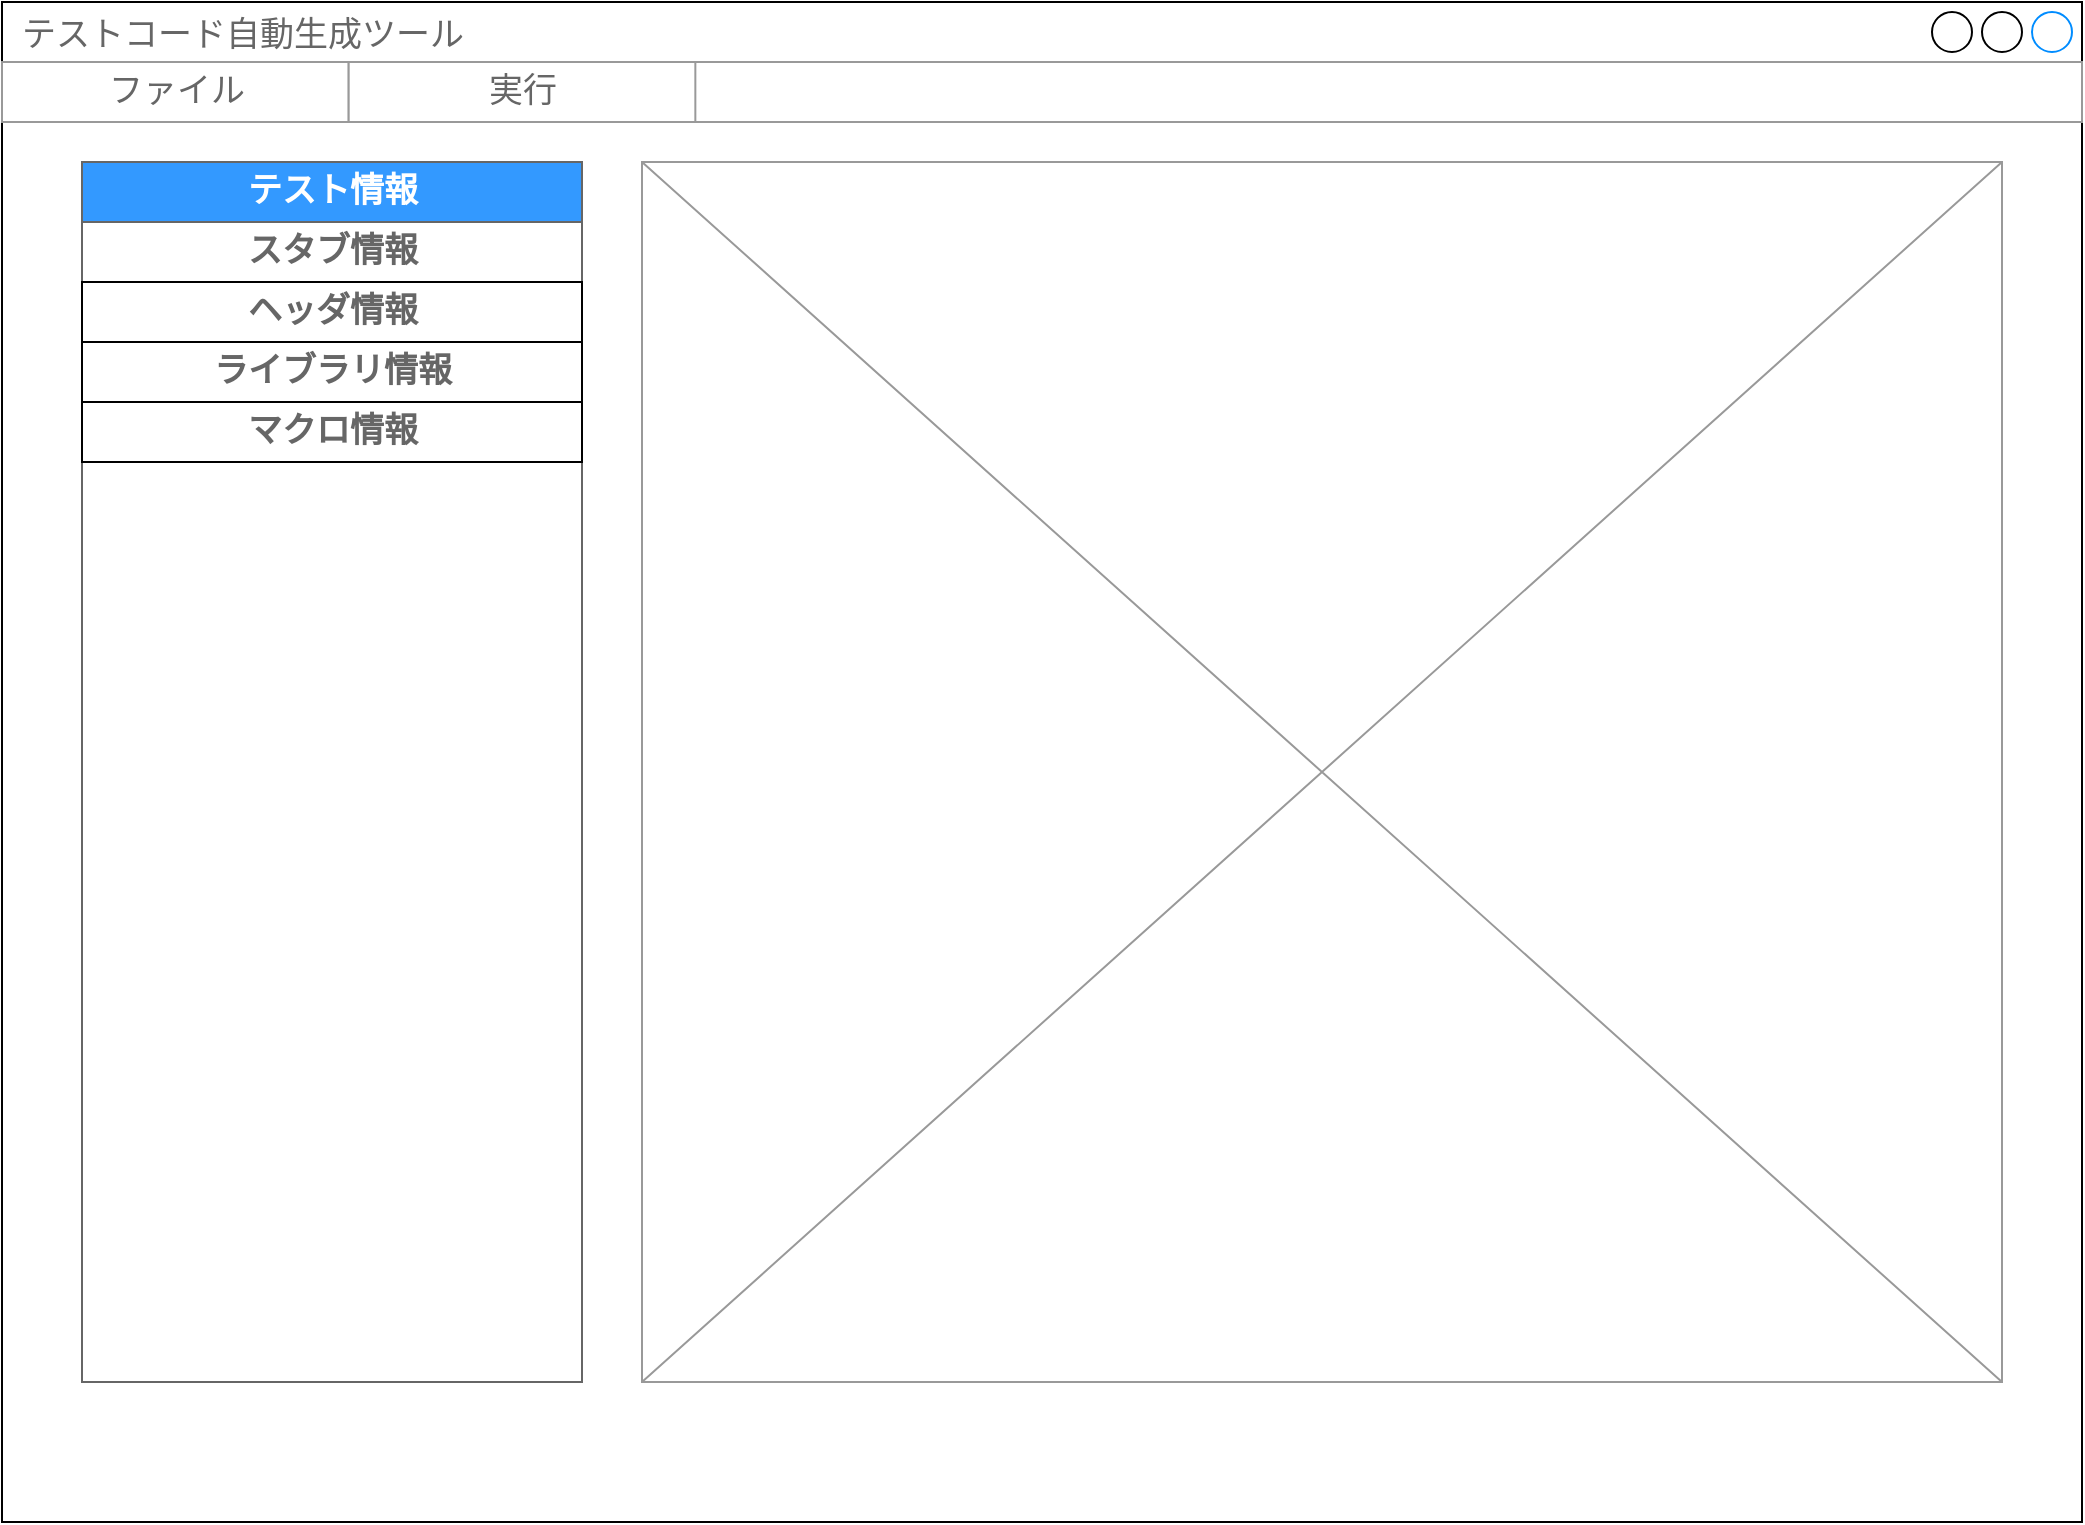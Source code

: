 <mxfile version="12.4.2" type="device" pages="6"><diagram name="基本画面構成" id="03018318-947c-dd8e-b7a3-06fadd420f32"><mxGraphModel dx="1422" dy="862" grid="1" gridSize="10" guides="1" tooltips="1" connect="1" arrows="1" fold="1" page="1" pageScale="1" pageWidth="1100" pageHeight="850" background="#ffffff" math="0" shadow="0"><root><mxCell id="0"/><mxCell id="1" parent="0"/><mxCell id="9hwru-9en4UcPgaP0JlD-1" value="テストコード自動生成ツール" style="strokeWidth=1;shadow=0;dashed=0;align=center;html=1;shape=mxgraph.mockup.containers.window;align=left;verticalAlign=top;spacingLeft=8;strokeColor2=#008cff;strokeColor3=#c4c4c4;fontColor=#666666;mainText=;fontSize=17;labelBackgroundColor=none;" parent="1" vertex="1"><mxGeometry x="40" y="40" width="1040" height="760" as="geometry"/></mxCell><mxCell id="9hwru-9en4UcPgaP0JlD-2" value="" style="strokeWidth=1;shadow=0;dashed=0;align=center;html=1;shape=mxgraph.mockup.containers.rrect;rSize=0;strokeColor=#666666;" parent="1" vertex="1"><mxGeometry x="80" y="120" width="250" height="610" as="geometry"/></mxCell><mxCell id="9hwru-9en4UcPgaP0JlD-3" value="テスト情報" style="strokeColor=inherit;fillColor=#3399FF;gradientColor=none;strokeWidth=1;shadow=0;dashed=0;align=center;html=1;shape=mxgraph.mockup.containers.rrect;rSize=0;fontSize=17;fontColor=#FFFFFF;fontStyle=1;resizeWidth=1;" parent="9hwru-9en4UcPgaP0JlD-2" vertex="1"><mxGeometry width="250" height="30" relative="1" as="geometry"/></mxCell><mxCell id="9hwru-9en4UcPgaP0JlD-4" value="スタブ情報" style="strokeColor=inherit;fillColor=inherit;gradientColor=inherit;strokeWidth=1;shadow=0;dashed=0;align=center;html=1;shape=mxgraph.mockup.containers.rrect;rSize=0;fontSize=17;fontColor=#666666;fontStyle=1;resizeWidth=1;" parent="9hwru-9en4UcPgaP0JlD-2" vertex="1"><mxGeometry width="250" height="30" relative="1" as="geometry"><mxPoint y="30" as="offset"/></mxGeometry></mxCell><mxCell id="9hwru-9en4UcPgaP0JlD-5" value="ヘッダ情報" style="strokeWidth=1;shadow=0;dashed=0;align=center;html=1;shape=mxgraph.mockup.containers.rrect;rSize=0;fontSize=17;fontColor=#666666;fontStyle=1;fillColor=#FFFFFF;strokeColor=#000000;resizeWidth=1;gradientColor=#ffffff;" parent="9hwru-9en4UcPgaP0JlD-2" vertex="1"><mxGeometry width="250" height="30" relative="1" as="geometry"><mxPoint y="60" as="offset"/></mxGeometry></mxCell><mxCell id="y5yFTSg9JEZbx3OpITRd-5" value="ライブラリ情報" style="rounded=0;html=1;fontSize=17;fontColor=#666666;fontStyle=1" parent="9hwru-9en4UcPgaP0JlD-2" vertex="1"><mxGeometry y="90" width="250" height="30" as="geometry"/></mxCell><mxCell id="y5yFTSg9JEZbx3OpITRd-11" value="マクロ情報" style="rounded=0;html=1;fontSize=17;fontColor=#666666;fontStyle=1" parent="9hwru-9en4UcPgaP0JlD-2" vertex="1"><mxGeometry y="120" width="250" height="30" as="geometry"/></mxCell><mxCell id="9hwru-9en4UcPgaP0JlD-7" value="" style="verticalLabelPosition=bottom;shadow=0;dashed=0;align=center;html=1;verticalAlign=top;strokeWidth=1;shape=mxgraph.mockup.graphics.simpleIcon;strokeColor=#999999;" parent="1" vertex="1"><mxGeometry x="360" y="120" width="680" height="610" as="geometry"/></mxCell><mxCell id="_d0EkSeOCeILaIV-UWA6-1" value="" style="strokeWidth=1;shadow=0;dashed=0;align=center;html=1;shape=mxgraph.mockup.forms.rrect;rSize=0;strokeColor=#999999;" parent="1" vertex="1"><mxGeometry x="40" y="70" width="1040" height="30" as="geometry"/></mxCell><mxCell id="_d0EkSeOCeILaIV-UWA6-2" value="ファイル" style="strokeColor=inherit;fillColor=inherit;gradientColor=inherit;strokeWidth=1;shadow=0;dashed=0;align=center;html=1;shape=mxgraph.mockup.forms.rrect;rSize=0;fontSize=17;fontColor=#666666;" parent="_d0EkSeOCeILaIV-UWA6-1" vertex="1"><mxGeometry width="173.333" height="30" as="geometry"/></mxCell><mxCell id="_d0EkSeOCeILaIV-UWA6-3" value="実行" style="strokeColor=inherit;fillColor=inherit;gradientColor=inherit;strokeWidth=1;shadow=0;dashed=0;align=center;html=1;shape=mxgraph.mockup.forms.rrect;rSize=0;fontSize=17;fontColor=#666666;" parent="_d0EkSeOCeILaIV-UWA6-1" vertex="1"><mxGeometry x="173.337" width="173.333" height="30" as="geometry"/></mxCell></root></mxGraphModel></diagram><diagram name="テスト情報" id="dpCbRO_Q3HK7U3uG6DJw"><mxGraphModel dx="1422" dy="862" grid="1" gridSize="10" guides="1" tooltips="1" connect="1" arrows="1" fold="1" page="1" pageScale="1" pageWidth="1100" pageHeight="850" background="#ffffff" math="0" shadow="0"><root><mxCell id="grV2KH77sPc5Wq6j4LQy-0"/><mxCell id="grV2KH77sPc5Wq6j4LQy-1" parent="grV2KH77sPc5Wq6j4LQy-0"/><mxCell id="grV2KH77sPc5Wq6j4LQy-2" value="テストコード自動生成ツール" style="strokeWidth=1;shadow=0;dashed=0;align=center;html=1;shape=mxgraph.mockup.containers.window;align=left;verticalAlign=top;spacingLeft=8;strokeColor2=#008cff;strokeColor3=#c4c4c4;fontColor=#666666;mainText=;fontSize=17;labelBackgroundColor=none;" parent="grV2KH77sPc5Wq6j4LQy-1" vertex="1"><mxGeometry x="40" y="40" width="1040" height="760" as="geometry"/></mxCell><mxCell id="grV2KH77sPc5Wq6j4LQy-12" value="" style="rounded=0;whiteSpace=wrap;html=1;strokeColor=#000000;fillColor=#FFFFFF;gradientColor=#ffffff;fontColor=#666666;" parent="grV2KH77sPc5Wq6j4LQy-1" vertex="1"><mxGeometry x="360" y="120" width="690" height="610" as="geometry"/></mxCell><mxCell id="grV2KH77sPc5Wq6j4LQy-13" value="入力(テスト定義ファイル)：" style="text;html=1;strokeColor=none;fillColor=none;align=left;verticalAlign=middle;whiteSpace=wrap;rounded=0;fontColor=#666666;spacingLeft=10;" parent="grV2KH77sPc5Wq6j4LQy-1" vertex="1"><mxGeometry x="360" y="120" width="690" height="40" as="geometry"/></mxCell><mxCell id="grV2KH77sPc5Wq6j4LQy-14" value="Line 1" style="strokeWidth=1;shadow=0;dashed=0;align=center;html=1;shape=mxgraph.mockup.text.textBox;fontColor=#666666;align=left;fontSize=17;spacingLeft=4;spacingTop=-3;strokeColor=#666666;mainText=;fillColor=#FFFFFF;gradientColor=#ffffff;verticalAlign=middle;" parent="grV2KH77sPc5Wq6j4LQy-1" vertex="1"><mxGeometry x="370" y="160" width="635" height="30" as="geometry"/></mxCell><mxCell id="grV2KH77sPc5Wq6j4LQy-16" value="出力ファイル：" style="text;html=1;strokeColor=none;fillColor=none;align=left;verticalAlign=middle;whiteSpace=wrap;rounded=0;fontColor=#666666;spacingLeft=10;" parent="grV2KH77sPc5Wq6j4LQy-1" vertex="1"><mxGeometry x="360" y="190" width="690" height="40" as="geometry"/></mxCell><mxCell id="grV2KH77sPc5Wq6j4LQy-17" value="Line 1" style="strokeWidth=1;shadow=0;dashed=0;align=center;html=1;shape=mxgraph.mockup.text.textBox;fontColor=#666666;align=left;fontSize=17;spacingLeft=4;spacingTop=-3;strokeColor=#666666;mainText=;fillColor=#FFFFFF;gradientColor=#ffffff;verticalAlign=middle;" parent="grV2KH77sPc5Wq6j4LQy-1" vertex="1"><mxGeometry x="370" y="230" width="635" height="30" as="geometry"/></mxCell><mxCell id="sqTs93BHz3WHbi5huzq--0" value="" style="strokeWidth=1;shadow=0;dashed=0;align=center;html=1;shape=mxgraph.mockup.forms.rrect;rSize=0;strokeColor=#999999;" parent="grV2KH77sPc5Wq6j4LQy-1" vertex="1"><mxGeometry x="40" y="70" width="1040" height="30" as="geometry"/></mxCell><mxCell id="sqTs93BHz3WHbi5huzq--1" value="ファイル" style="strokeColor=inherit;fillColor=inherit;gradientColor=inherit;strokeWidth=1;shadow=0;dashed=0;align=center;html=1;shape=mxgraph.mockup.forms.rrect;rSize=0;fontSize=17;fontColor=#666666;" parent="sqTs93BHz3WHbi5huzq--0" vertex="1"><mxGeometry width="173.333" height="30" as="geometry"/></mxCell><mxCell id="sqTs93BHz3WHbi5huzq--2" value="実行" style="strokeColor=inherit;fillColor=inherit;gradientColor=inherit;strokeWidth=1;shadow=0;dashed=0;align=center;html=1;shape=mxgraph.mockup.forms.rrect;rSize=0;fontSize=17;fontColor=#666666;" parent="sqTs93BHz3WHbi5huzq--0" vertex="1"><mxGeometry x="173.337" width="173.333" height="30" as="geometry"/></mxCell><mxCell id="wxHCtYgKQq3ZhYlfMg-A-0" value="" style="strokeWidth=1;shadow=0;dashed=0;align=center;html=1;shape=mxgraph.mockup.containers.rrect;rSize=0;strokeColor=#666666;fontColor=#FFFFFF;" vertex="1" parent="grV2KH77sPc5Wq6j4LQy-1"><mxGeometry x="80" y="120" width="250" height="610" as="geometry"/></mxCell><mxCell id="wxHCtYgKQq3ZhYlfMg-A-1" value="テスト情報" style="strokeColor=inherit;fillColor=#3399FF;gradientColor=none;strokeWidth=1;shadow=0;dashed=0;align=center;html=1;shape=mxgraph.mockup.containers.rrect;rSize=0;fontSize=17;fontColor=#666666;fontStyle=1;resizeWidth=1;" vertex="1" parent="wxHCtYgKQq3ZhYlfMg-A-0"><mxGeometry width="250" height="30" relative="1" as="geometry"/></mxCell><mxCell id="wxHCtYgKQq3ZhYlfMg-A-2" value="スタブ情報" style="strokeColor=inherit;fillColor=none;gradientColor=inherit;strokeWidth=1;shadow=0;dashed=0;align=center;html=1;shape=mxgraph.mockup.containers.rrect;rSize=0;fontSize=17;fontColor=#666666;fontStyle=1;resizeWidth=1;" vertex="1" parent="wxHCtYgKQq3ZhYlfMg-A-0"><mxGeometry width="250" height="30" relative="1" as="geometry"><mxPoint y="30" as="offset"/></mxGeometry></mxCell><mxCell id="wxHCtYgKQq3ZhYlfMg-A-3" value="ヘッダ情報" style="strokeWidth=1;shadow=0;dashed=0;align=center;html=1;shape=mxgraph.mockup.containers.rrect;rSize=0;fontSize=17;fontColor=#666666;fontStyle=1;fillColor=#FFFFFF;strokeColor=#000000;resizeWidth=1;gradientColor=#ffffff;" vertex="1" parent="wxHCtYgKQq3ZhYlfMg-A-0"><mxGeometry width="250" height="30" relative="1" as="geometry"><mxPoint y="60" as="offset"/></mxGeometry></mxCell><mxCell id="wxHCtYgKQq3ZhYlfMg-A-4" value="ライブラリ情報" style="rounded=0;html=1;fontSize=17;fontColor=#666666;fontStyle=1" vertex="1" parent="wxHCtYgKQq3ZhYlfMg-A-0"><mxGeometry y="90" width="250" height="30" as="geometry"/></mxCell><mxCell id="wxHCtYgKQq3ZhYlfMg-A-5" value="マクロ情報" style="rounded=0;html=1;fontSize=17;fontColor=#666666;fontStyle=1" vertex="1" parent="wxHCtYgKQq3ZhYlfMg-A-0"><mxGeometry y="120" width="250" height="30" as="geometry"/></mxCell></root></mxGraphModel></diagram><diagram name="スタブ情報" id="4IOG25D9VPpVY6j1-vUD"><mxGraphModel dx="1422" dy="862" grid="1" gridSize="10" guides="1" tooltips="1" connect="1" arrows="1" fold="1" page="1" pageScale="1" pageWidth="1100" pageHeight="850" background="#ffffff" math="0" shadow="0"><root><mxCell id="AW5n6xgXQ_izR3B869sL-0"/><mxCell id="AW5n6xgXQ_izR3B869sL-1" parent="AW5n6xgXQ_izR3B869sL-0"/><mxCell id="AW5n6xgXQ_izR3B869sL-2" value="テストコード自動生成ツール" style="strokeWidth=1;shadow=0;dashed=0;align=center;html=1;shape=mxgraph.mockup.containers.window;align=left;verticalAlign=top;spacingLeft=8;strokeColor2=#008cff;strokeColor3=#c4c4c4;fontColor=#666666;mainText=;fontSize=17;labelBackgroundColor=none;" parent="AW5n6xgXQ_izR3B869sL-1" vertex="1"><mxGeometry x="40" y="40" width="1040" height="760" as="geometry"/></mxCell><mxCell id="J2Of4-h976m-gpY96LYn-0" value="" style="rounded=0;whiteSpace=wrap;html=1;strokeColor=#000000;fillColor=#FFFFFF;gradientColor=#ffffff;fontColor=#666666;" parent="AW5n6xgXQ_izR3B869sL-1" vertex="1"><mxGeometry x="360" y="120" width="690" height="610" as="geometry"/></mxCell><mxCell id="J2Of4-h976m-gpY96LYn-1" value="バッファサイズ１：" style="text;html=1;strokeColor=none;fillColor=none;align=left;verticalAlign=middle;whiteSpace=wrap;rounded=0;fontColor=#666666;spacingLeft=10;" parent="AW5n6xgXQ_izR3B869sL-1" vertex="1"><mxGeometry x="360" y="120" width="690" height="40" as="geometry"/></mxCell><mxCell id="J2Of4-h976m-gpY96LYn-2" value="&lt;table cellpadding=&quot;0&quot; cellspacing=&quot;0&quot; style=&quot;width:100%;height:100%;&quot;&gt;&lt;tr&gt;&lt;td style=&quot;width:85%&quot;&gt;100&lt;/td&gt;&lt;td style=&quot;width:15%&quot;&gt;&lt;/td&gt;&lt;/tr&gt;&lt;/table&gt;" style="strokeWidth=1;shadow=0;dashed=0;align=center;html=1;shape=mxgraph.mockup.forms.spinner;strokeColor=#999999;spinLayout=right;spinStyle=normal;adjStyle=triangle;fillColor=#aaddff;fontSize=17;fontColor=#666666;mainText=;html=1;overflow=fill;" parent="AW5n6xgXQ_izR3B869sL-1" vertex="1"><mxGeometry x="400" y="160" width="160" height="42" as="geometry"/></mxCell><mxCell id="J2Of4-h976m-gpY96LYn-4" value="バッファサイズ2：" style="text;html=1;strokeColor=none;fillColor=none;align=left;verticalAlign=middle;whiteSpace=wrap;rounded=0;fontColor=#666666;spacingLeft=10;" parent="AW5n6xgXQ_izR3B869sL-1" vertex="1"><mxGeometry x="360" y="202" width="690" height="40" as="geometry"/></mxCell><mxCell id="J2Of4-h976m-gpY96LYn-5" value="&lt;table cellpadding=&quot;0&quot; cellspacing=&quot;0&quot; style=&quot;width:100%;height:100%;&quot;&gt;&lt;tr&gt;&lt;td style=&quot;width:85%&quot;&gt;100&lt;/td&gt;&lt;td style=&quot;width:15%&quot;&gt;&lt;/td&gt;&lt;/tr&gt;&lt;/table&gt;" style="strokeWidth=1;shadow=0;dashed=0;align=center;html=1;shape=mxgraph.mockup.forms.spinner;strokeColor=#999999;spinLayout=right;spinStyle=normal;adjStyle=triangle;fillColor=#aaddff;fontSize=17;fontColor=#666666;mainText=;html=1;overflow=fill;" parent="AW5n6xgXQ_izR3B869sL-1" vertex="1"><mxGeometry x="400" y="242" width="160" height="42" as="geometry"/></mxCell><mxCell id="Mf6vwOzKavBPn4hQ-oSU-3" value="" style="strokeWidth=1;shadow=0;dashed=0;align=center;html=1;shape=mxgraph.mockup.forms.rrect;rSize=0;strokeColor=#999999;" parent="AW5n6xgXQ_izR3B869sL-1" vertex="1"><mxGeometry x="40" y="70" width="1040" height="30" as="geometry"/></mxCell><mxCell id="Mf6vwOzKavBPn4hQ-oSU-4" value="ファイル" style="strokeColor=inherit;fillColor=inherit;gradientColor=inherit;strokeWidth=1;shadow=0;dashed=0;align=center;html=1;shape=mxgraph.mockup.forms.rrect;rSize=0;fontSize=17;fontColor=#666666;" parent="Mf6vwOzKavBPn4hQ-oSU-3" vertex="1"><mxGeometry width="173.333" height="30" as="geometry"/></mxCell><mxCell id="Mf6vwOzKavBPn4hQ-oSU-5" value="実行" style="strokeColor=inherit;fillColor=inherit;gradientColor=inherit;strokeWidth=1;shadow=0;dashed=0;align=center;html=1;shape=mxgraph.mockup.forms.rrect;rSize=0;fontSize=17;fontColor=#666666;" parent="Mf6vwOzKavBPn4hQ-oSU-3" vertex="1"><mxGeometry x="173.337" width="173.333" height="30" as="geometry"/></mxCell><mxCell id="aFeP-QTtbjjAXM3kBkoB-0" value="" style="strokeWidth=1;shadow=0;dashed=0;align=center;html=1;shape=mxgraph.mockup.containers.rrect;rSize=0;strokeColor=#666666;" vertex="1" parent="AW5n6xgXQ_izR3B869sL-1"><mxGeometry x="80" y="120" width="250" height="610" as="geometry"/></mxCell><mxCell id="aFeP-QTtbjjAXM3kBkoB-1" value="テスト情報" style="strokeColor=inherit;fillColor=#FFFFFF;gradientColor=none;strokeWidth=1;shadow=0;dashed=0;align=center;html=1;shape=mxgraph.mockup.containers.rrect;rSize=0;fontSize=17;fontColor=#666666;fontStyle=1;resizeWidth=1;" vertex="1" parent="aFeP-QTtbjjAXM3kBkoB-0"><mxGeometry width="250" height="30" relative="1" as="geometry"/></mxCell><mxCell id="aFeP-QTtbjjAXM3kBkoB-2" value="スタブ情報" style="strokeColor=inherit;fillColor=#3399FF;gradientColor=inherit;strokeWidth=1;shadow=0;dashed=0;align=center;html=1;shape=mxgraph.mockup.containers.rrect;rSize=0;fontSize=17;fontColor=#FFFFFF;fontStyle=1;resizeWidth=1;" vertex="1" parent="aFeP-QTtbjjAXM3kBkoB-0"><mxGeometry width="250" height="30" relative="1" as="geometry"><mxPoint y="30" as="offset"/></mxGeometry></mxCell><mxCell id="aFeP-QTtbjjAXM3kBkoB-3" value="ヘッダ情報" style="strokeWidth=1;shadow=0;dashed=0;align=center;html=1;shape=mxgraph.mockup.containers.rrect;rSize=0;fontSize=17;fontColor=#666666;fontStyle=1;fillColor=#FFFFFF;strokeColor=#000000;resizeWidth=1;gradientColor=none;" vertex="1" parent="aFeP-QTtbjjAXM3kBkoB-0"><mxGeometry width="250" height="30" relative="1" as="geometry"><mxPoint y="60" as="offset"/></mxGeometry></mxCell><mxCell id="aFeP-QTtbjjAXM3kBkoB-4" value="ライブラリ情報" style="rounded=0;html=1;fontSize=17;fontColor=#666666;fontStyle=1" vertex="1" parent="aFeP-QTtbjjAXM3kBkoB-0"><mxGeometry y="90" width="250" height="30" as="geometry"/></mxCell><mxCell id="aFeP-QTtbjjAXM3kBkoB-5" value="マクロ情報" style="rounded=0;html=1;fontSize=17;fontColor=#666666;fontStyle=1" vertex="1" parent="aFeP-QTtbjjAXM3kBkoB-0"><mxGeometry y="120" width="250" height="30" as="geometry"/></mxCell></root></mxGraphModel></diagram><diagram name="ヘッダ情報" id="fWGjToEqEA1YI7aHbc0_"><mxGraphModel dx="1422" dy="862" grid="1" gridSize="10" guides="1" tooltips="1" connect="1" arrows="1" fold="1" page="1" pageScale="1" pageWidth="1100" pageHeight="850" background="#ffffff" math="0" shadow="0"><root><mxCell id="FolmcVE4g_WhvU4OsLXf-0"/><mxCell id="FolmcVE4g_WhvU4OsLXf-1" parent="FolmcVE4g_WhvU4OsLXf-0"/><mxCell id="FolmcVE4g_WhvU4OsLXf-2" value="テストコード自動生成ツール" style="strokeWidth=1;shadow=0;dashed=0;align=center;html=1;shape=mxgraph.mockup.containers.window;align=left;verticalAlign=top;spacingLeft=8;strokeColor2=#008cff;strokeColor3=#c4c4c4;fontColor=#666666;mainText=;fontSize=17;labelBackgroundColor=none;" parent="FolmcVE4g_WhvU4OsLXf-1" vertex="1"><mxGeometry x="40" y="40" width="1040" height="760" as="geometry"/></mxCell><mxCell id="FolmcVE4g_WhvU4OsLXf-7" value="" style="strokeWidth=1;shadow=0;dashed=0;align=center;html=1;shape=mxgraph.mockup.forms.rrect;rSize=0;strokeColor=#999999;" parent="FolmcVE4g_WhvU4OsLXf-1" vertex="1"><mxGeometry x="40" y="70" width="1040" height="30" as="geometry"/></mxCell><mxCell id="FolmcVE4g_WhvU4OsLXf-8" value="ファイル" style="strokeColor=inherit;fillColor=inherit;gradientColor=inherit;strokeWidth=1;shadow=0;dashed=0;align=center;html=1;shape=mxgraph.mockup.forms.rrect;rSize=0;fontSize=17;fontColor=#666666;" parent="FolmcVE4g_WhvU4OsLXf-7" vertex="1"><mxGeometry width="173.333" height="30" as="geometry"/></mxCell><mxCell id="FolmcVE4g_WhvU4OsLXf-9" value="実行" style="strokeColor=inherit;fillColor=inherit;gradientColor=inherit;strokeWidth=1;shadow=0;dashed=0;align=center;html=1;shape=mxgraph.mockup.forms.rrect;rSize=0;fontSize=17;fontColor=#666666;" parent="FolmcVE4g_WhvU4OsLXf-7" vertex="1"><mxGeometry x="173.337" width="173.333" height="30" as="geometry"/></mxCell><mxCell id="FolmcVE4g_WhvU4OsLXf-10" value="" style="rounded=0;whiteSpace=wrap;html=1;strokeColor=#000000;fillColor=#FFFFFF;gradientColor=#ffffff;fontColor=#666666;" parent="FolmcVE4g_WhvU4OsLXf-1" vertex="1"><mxGeometry x="360" y="120" width="690" height="610" as="geometry"/></mxCell><mxCell id="FolmcVE4g_WhvU4OsLXf-11" value="標準ヘッダ：" style="text;html=1;strokeColor=none;fillColor=none;align=left;verticalAlign=middle;whiteSpace=wrap;rounded=0;fontColor=#666666;spacingLeft=10;" parent="FolmcVE4g_WhvU4OsLXf-1" vertex="1"><mxGeometry x="360" y="120" width="690" height="40" as="geometry"/></mxCell><mxCell id="FolmcVE4g_WhvU4OsLXf-13" value="ユーザヘッダ" style="text;html=1;strokeColor=none;fillColor=none;align=left;verticalAlign=middle;whiteSpace=wrap;rounded=0;fontColor=#666666;spacingLeft=10;" parent="FolmcVE4g_WhvU4OsLXf-1" vertex="1"><mxGeometry x="360" y="320" width="690" height="40" as="geometry"/></mxCell><mxCell id="FolmcVE4g_WhvU4OsLXf-15" value="" style="rounded=0;whiteSpace=wrap;html=1;strokeColor=#000000;fillColor=#FFFFFF;gradientColor=none;fontColor=#666666;align=left;" parent="FolmcVE4g_WhvU4OsLXf-1" vertex="1"><mxGeometry x="400" y="160" width="600" height="160" as="geometry"/></mxCell><mxCell id="FolmcVE4g_WhvU4OsLXf-16" value="" style="rounded=0;whiteSpace=wrap;html=1;strokeColor=#000000;fillColor=#FFFFFF;gradientColor=none;fontColor=#666666;align=left;" parent="FolmcVE4g_WhvU4OsLXf-1" vertex="1"><mxGeometry x="400" y="360" width="600" height="160" as="geometry"/></mxCell><mxCell id="UO1eo63-Pspc9xyttQ0N-0" value="インクルードディレクトリ" style="text;html=1;strokeColor=none;fillColor=none;align=left;verticalAlign=middle;whiteSpace=wrap;rounded=0;fontColor=#666666;spacingLeft=10;" parent="FolmcVE4g_WhvU4OsLXf-1" vertex="1"><mxGeometry x="365" y="520" width="690" height="40" as="geometry"/></mxCell><mxCell id="UO1eo63-Pspc9xyttQ0N-1" value="" style="rounded=0;whiteSpace=wrap;html=1;strokeColor=#000000;fillColor=#FFFFFF;gradientColor=none;fontColor=#666666;align=left;" parent="FolmcVE4g_WhvU4OsLXf-1" vertex="1"><mxGeometry x="400" y="560" width="600" height="160" as="geometry"/></mxCell><mxCell id="MLbu7PVZ9KmqcFI35WvK-0" value="" style="strokeWidth=1;shadow=0;dashed=0;align=center;html=1;shape=mxgraph.mockup.containers.rrect;rSize=0;strokeColor=#666666;" parent="FolmcVE4g_WhvU4OsLXf-1" vertex="1"><mxGeometry x="80" y="120" width="250" height="610" as="geometry"/></mxCell><mxCell id="MLbu7PVZ9KmqcFI35WvK-1" value="テスト情報" style="strokeColor=inherit;fillColor=#FFFFFF;gradientColor=none;strokeWidth=1;shadow=0;dashed=0;align=center;html=1;shape=mxgraph.mockup.containers.rrect;rSize=0;fontSize=17;fontColor=#666666;fontStyle=1;resizeWidth=1;" parent="MLbu7PVZ9KmqcFI35WvK-0" vertex="1"><mxGeometry width="250" height="30" relative="1" as="geometry"/></mxCell><mxCell id="MLbu7PVZ9KmqcFI35WvK-2" value="スタブ情報" style="strokeColor=inherit;fillColor=inherit;gradientColor=inherit;strokeWidth=1;shadow=0;dashed=0;align=center;html=1;shape=mxgraph.mockup.containers.rrect;rSize=0;fontSize=17;fontColor=#666666;fontStyle=1;resizeWidth=1;" parent="MLbu7PVZ9KmqcFI35WvK-0" vertex="1"><mxGeometry width="250" height="30" relative="1" as="geometry"><mxPoint y="30" as="offset"/></mxGeometry></mxCell><mxCell id="MLbu7PVZ9KmqcFI35WvK-3" value="ヘッダ情報" style="strokeWidth=1;shadow=0;dashed=0;align=center;html=1;shape=mxgraph.mockup.containers.rrect;rSize=0;fontSize=17;fontColor=#FFFFFF;fontStyle=1;fillColor=#3399FF;strokeColor=#000000;resizeWidth=1;gradientColor=none;" parent="MLbu7PVZ9KmqcFI35WvK-0" vertex="1"><mxGeometry width="250" height="30" relative="1" as="geometry"><mxPoint y="60" as="offset"/></mxGeometry></mxCell><mxCell id="MLbu7PVZ9KmqcFI35WvK-4" value="ライブラリ情報" style="rounded=0;html=1;fontSize=17;fontColor=#666666;fontStyle=1" parent="MLbu7PVZ9KmqcFI35WvK-0" vertex="1"><mxGeometry y="90" width="250" height="30" as="geometry"/></mxCell><mxCell id="MLbu7PVZ9KmqcFI35WvK-5" value="マクロ情報" style="rounded=0;html=1;fontSize=17;fontColor=#666666;fontStyle=1" parent="MLbu7PVZ9KmqcFI35WvK-0" vertex="1"><mxGeometry y="120" width="250" height="30" as="geometry"/></mxCell></root></mxGraphModel></diagram><diagram name="ライブラリ情報" id="fnNlXKbFB-y1KG1FZcIc"><mxGraphModel dx="1422" dy="862" grid="1" gridSize="10" guides="1" tooltips="1" connect="1" arrows="1" fold="1" page="1" pageScale="1" pageWidth="1100" pageHeight="850" background="#ffffff" math="0" shadow="0"><root><mxCell id="SyWiGET7o1NTAPiMwZJA-0"/><mxCell id="SyWiGET7o1NTAPiMwZJA-1" parent="SyWiGET7o1NTAPiMwZJA-0"/><mxCell id="SyWiGET7o1NTAPiMwZJA-2" value="テストコード自動生成ツール" style="strokeWidth=1;shadow=0;dashed=0;align=center;html=1;shape=mxgraph.mockup.containers.window;align=left;verticalAlign=top;spacingLeft=8;strokeColor2=#008cff;strokeColor3=#c4c4c4;fontColor=#666666;mainText=;fontSize=17;labelBackgroundColor=none;" parent="SyWiGET7o1NTAPiMwZJA-1" vertex="1"><mxGeometry x="40" y="40" width="1040" height="760" as="geometry"/></mxCell><mxCell id="SyWiGET7o1NTAPiMwZJA-3" value="" style="strokeWidth=1;shadow=0;dashed=0;align=center;html=1;shape=mxgraph.mockup.forms.rrect;rSize=0;strokeColor=#999999;" parent="SyWiGET7o1NTAPiMwZJA-1" vertex="1"><mxGeometry x="40" y="70" width="1040" height="30" as="geometry"/></mxCell><mxCell id="SyWiGET7o1NTAPiMwZJA-4" value="ファイル" style="strokeColor=inherit;fillColor=inherit;gradientColor=inherit;strokeWidth=1;shadow=0;dashed=0;align=center;html=1;shape=mxgraph.mockup.forms.rrect;rSize=0;fontSize=17;fontColor=#666666;" parent="SyWiGET7o1NTAPiMwZJA-3" vertex="1"><mxGeometry width="173.333" height="30" as="geometry"/></mxCell><mxCell id="SyWiGET7o1NTAPiMwZJA-5" value="実行" style="strokeColor=inherit;fillColor=inherit;gradientColor=inherit;strokeWidth=1;shadow=0;dashed=0;align=center;html=1;shape=mxgraph.mockup.forms.rrect;rSize=0;fontSize=17;fontColor=#666666;" parent="SyWiGET7o1NTAPiMwZJA-3" vertex="1"><mxGeometry x="173.337" width="173.333" height="30" as="geometry"/></mxCell><mxCell id="SyWiGET7o1NTAPiMwZJA-6" value="" style="rounded=0;whiteSpace=wrap;html=1;strokeColor=#000000;fillColor=#FFFFFF;gradientColor=#ffffff;fontColor=#666666;" parent="SyWiGET7o1NTAPiMwZJA-1" vertex="1"><mxGeometry x="360" y="120" width="690" height="610" as="geometry"/></mxCell><mxCell id="SyWiGET7o1NTAPiMwZJA-7" value="ライブラリ：" style="text;html=1;strokeColor=none;fillColor=none;align=left;verticalAlign=middle;whiteSpace=wrap;rounded=0;fontColor=#666666;spacingLeft=10;" parent="SyWiGET7o1NTAPiMwZJA-1" vertex="1"><mxGeometry x="360" y="120" width="690" height="40" as="geometry"/></mxCell><mxCell id="SyWiGET7o1NTAPiMwZJA-8" value="ライブラリディレクトリ：" style="text;html=1;strokeColor=none;fillColor=none;align=left;verticalAlign=middle;whiteSpace=wrap;rounded=0;fontColor=#666666;spacingLeft=10;" parent="SyWiGET7o1NTAPiMwZJA-1" vertex="1"><mxGeometry x="360" y="420" width="690" height="40" as="geometry"/></mxCell><mxCell id="SyWiGET7o1NTAPiMwZJA-9" value="" style="rounded=0;whiteSpace=wrap;html=1;strokeColor=#000000;fillColor=#FFFFFF;gradientColor=none;fontColor=#666666;align=left;" parent="SyWiGET7o1NTAPiMwZJA-1" vertex="1"><mxGeometry x="400" y="160" width="600" height="260" as="geometry"/></mxCell><mxCell id="SyWiGET7o1NTAPiMwZJA-10" value="" style="rounded=0;whiteSpace=wrap;html=1;strokeColor=#000000;fillColor=#FFFFFF;gradientColor=none;fontColor=#666666;align=left;" parent="SyWiGET7o1NTAPiMwZJA-1" vertex="1"><mxGeometry x="405" y="460" width="600" height="250" as="geometry"/></mxCell><mxCell id="SyWiGET7o1NTAPiMwZJA-13" value="" style="strokeWidth=1;shadow=0;dashed=0;align=center;html=1;shape=mxgraph.mockup.containers.rrect;rSize=0;strokeColor=#666666;" parent="SyWiGET7o1NTAPiMwZJA-1" vertex="1"><mxGeometry x="80" y="120" width="250" height="610" as="geometry"/></mxCell><mxCell id="SyWiGET7o1NTAPiMwZJA-14" value="テスト情報" style="strokeColor=inherit;fillColor=#FFFFFF;gradientColor=none;strokeWidth=1;shadow=0;dashed=0;align=center;html=1;shape=mxgraph.mockup.containers.rrect;rSize=0;fontSize=17;fontColor=#666666;fontStyle=1;resizeWidth=1;" parent="SyWiGET7o1NTAPiMwZJA-13" vertex="1"><mxGeometry width="250" height="30" relative="1" as="geometry"/></mxCell><mxCell id="SyWiGET7o1NTAPiMwZJA-15" value="スタブ情報" style="strokeColor=inherit;fillColor=inherit;gradientColor=inherit;strokeWidth=1;shadow=0;dashed=0;align=center;html=1;shape=mxgraph.mockup.containers.rrect;rSize=0;fontSize=17;fontColor=#666666;fontStyle=1;resizeWidth=1;" parent="SyWiGET7o1NTAPiMwZJA-13" vertex="1"><mxGeometry width="250" height="30" relative="1" as="geometry"><mxPoint y="30" as="offset"/></mxGeometry></mxCell><mxCell id="SyWiGET7o1NTAPiMwZJA-16" value="ヘッダ情報" style="strokeWidth=1;shadow=0;dashed=0;align=center;html=1;shape=mxgraph.mockup.containers.rrect;rSize=0;fontSize=17;fontColor=#666666;fontStyle=1;fillColor=none;strokeColor=#000000;resizeWidth=1;gradientColor=none;" parent="SyWiGET7o1NTAPiMwZJA-13" vertex="1"><mxGeometry width="250" height="30" relative="1" as="geometry"><mxPoint y="60" as="offset"/></mxGeometry></mxCell><mxCell id="SyWiGET7o1NTAPiMwZJA-17" value="ライブラリ情報" style="rounded=0;html=1;fontSize=17;fontColor=#FFFFFF;fontStyle=1;fillColor=#3399FF;" parent="SyWiGET7o1NTAPiMwZJA-13" vertex="1"><mxGeometry y="90" width="250" height="30" as="geometry"/></mxCell><mxCell id="SyWiGET7o1NTAPiMwZJA-18" value="マクロ情報" style="rounded=0;html=1;fontSize=17;fontColor=#666666;fontStyle=1" parent="SyWiGET7o1NTAPiMwZJA-13" vertex="1"><mxGeometry y="120" width="250" height="30" as="geometry"/></mxCell></root></mxGraphModel></diagram><diagram name="マクロ情報" id="m_6x_zkYpgYFUmicocne"><mxGraphModel dx="1422" dy="862" grid="1" gridSize="10" guides="1" tooltips="1" connect="1" arrows="1" fold="1" page="1" pageScale="1" pageWidth="1100" pageHeight="850" background="#ffffff" math="0" shadow="0"><root><mxCell id="P8ju_K8C0murEH5tXS5Q-0"/><mxCell id="P8ju_K8C0murEH5tXS5Q-1" parent="P8ju_K8C0murEH5tXS5Q-0"/><mxCell id="P8ju_K8C0murEH5tXS5Q-2" value="テストコード自動生成ツール" style="strokeWidth=1;shadow=0;dashed=0;align=center;html=1;shape=mxgraph.mockup.containers.window;align=left;verticalAlign=top;spacingLeft=8;strokeColor2=#008cff;strokeColor3=#c4c4c4;fontColor=#666666;mainText=;fontSize=17;labelBackgroundColor=none;" parent="P8ju_K8C0murEH5tXS5Q-1" vertex="1"><mxGeometry x="40" y="40" width="1040" height="760" as="geometry"/></mxCell><mxCell id="P8ju_K8C0murEH5tXS5Q-3" value="" style="strokeWidth=1;shadow=0;dashed=0;align=center;html=1;shape=mxgraph.mockup.forms.rrect;rSize=0;strokeColor=#999999;" parent="P8ju_K8C0murEH5tXS5Q-1" vertex="1"><mxGeometry x="40" y="70" width="1040" height="30" as="geometry"/></mxCell><mxCell id="P8ju_K8C0murEH5tXS5Q-4" value="ファイル" style="strokeColor=inherit;fillColor=inherit;gradientColor=inherit;strokeWidth=1;shadow=0;dashed=0;align=center;html=1;shape=mxgraph.mockup.forms.rrect;rSize=0;fontSize=17;fontColor=#666666;" parent="P8ju_K8C0murEH5tXS5Q-3" vertex="1"><mxGeometry width="173.333" height="30" as="geometry"/></mxCell><mxCell id="P8ju_K8C0murEH5tXS5Q-5" value="実行" style="strokeColor=inherit;fillColor=inherit;gradientColor=inherit;strokeWidth=1;shadow=0;dashed=0;align=center;html=1;shape=mxgraph.mockup.forms.rrect;rSize=0;fontSize=17;fontColor=#666666;" parent="P8ju_K8C0murEH5tXS5Q-3" vertex="1"><mxGeometry x="173.337" width="173.333" height="30" as="geometry"/></mxCell><mxCell id="P8ju_K8C0murEH5tXS5Q-6" value="" style="rounded=0;whiteSpace=wrap;html=1;strokeColor=#000000;fillColor=#FFFFFF;gradientColor=#ffffff;fontColor=#666666;" parent="P8ju_K8C0murEH5tXS5Q-1" vertex="1"><mxGeometry x="360" y="120" width="690" height="610" as="geometry"/></mxCell><mxCell id="P8ju_K8C0murEH5tXS5Q-7" value="マクロ：" style="text;html=1;strokeColor=none;fillColor=none;align=left;verticalAlign=middle;whiteSpace=wrap;rounded=0;fontColor=#666666;spacingLeft=10;" parent="P8ju_K8C0murEH5tXS5Q-1" vertex="1"><mxGeometry x="360" y="120" width="690" height="40" as="geometry"/></mxCell><mxCell id="P8ju_K8C0murEH5tXS5Q-9" value="" style="rounded=0;whiteSpace=wrap;html=1;strokeColor=#000000;fillColor=#FFFFFF;gradientColor=none;fontColor=#666666;align=left;" parent="P8ju_K8C0murEH5tXS5Q-1" vertex="1"><mxGeometry x="400" y="160" width="600" height="550" as="geometry"/></mxCell><mxCell id="P8ju_K8C0murEH5tXS5Q-11" value="" style="strokeWidth=1;shadow=0;dashed=0;align=center;html=1;shape=mxgraph.mockup.containers.rrect;rSize=0;strokeColor=#666666;" parent="P8ju_K8C0murEH5tXS5Q-1" vertex="1"><mxGeometry x="80" y="120" width="250" height="610" as="geometry"/></mxCell><mxCell id="P8ju_K8C0murEH5tXS5Q-12" value="テスト情報" style="strokeColor=inherit;fillColor=#FFFFFF;gradientColor=none;strokeWidth=1;shadow=0;dashed=0;align=center;html=1;shape=mxgraph.mockup.containers.rrect;rSize=0;fontSize=17;fontColor=#666666;fontStyle=1;resizeWidth=1;" parent="P8ju_K8C0murEH5tXS5Q-11" vertex="1"><mxGeometry width="250" height="30" relative="1" as="geometry"/></mxCell><mxCell id="P8ju_K8C0murEH5tXS5Q-13" value="スタブ情報" style="strokeColor=inherit;fillColor=inherit;gradientColor=inherit;strokeWidth=1;shadow=0;dashed=0;align=center;html=1;shape=mxgraph.mockup.containers.rrect;rSize=0;fontSize=17;fontColor=#666666;fontStyle=1;resizeWidth=1;" parent="P8ju_K8C0murEH5tXS5Q-11" vertex="1"><mxGeometry width="250" height="30" relative="1" as="geometry"><mxPoint y="30" as="offset"/></mxGeometry></mxCell><mxCell id="P8ju_K8C0murEH5tXS5Q-14" value="ヘッダ情報" style="strokeWidth=1;shadow=0;dashed=0;align=center;html=1;shape=mxgraph.mockup.containers.rrect;rSize=0;fontSize=17;fontColor=#666666;fontStyle=1;fillColor=none;strokeColor=#000000;resizeWidth=1;gradientColor=none;" parent="P8ju_K8C0murEH5tXS5Q-11" vertex="1"><mxGeometry width="250" height="30" relative="1" as="geometry"><mxPoint y="60" as="offset"/></mxGeometry></mxCell><mxCell id="P8ju_K8C0murEH5tXS5Q-15" value="ライブラリ情報" style="rounded=0;html=1;fontSize=17;fontColor=#666666;fontStyle=1;fillColor=none;" parent="P8ju_K8C0murEH5tXS5Q-11" vertex="1"><mxGeometry y="90" width="250" height="30" as="geometry"/></mxCell><mxCell id="P8ju_K8C0murEH5tXS5Q-16" value="マクロ情報" style="rounded=0;html=1;fontSize=17;fontColor=#FFFFFF;fontStyle=1;fillColor=#3399FF;" parent="P8ju_K8C0murEH5tXS5Q-11" vertex="1"><mxGeometry y="120" width="250" height="30" as="geometry"/></mxCell></root></mxGraphModel></diagram></mxfile>